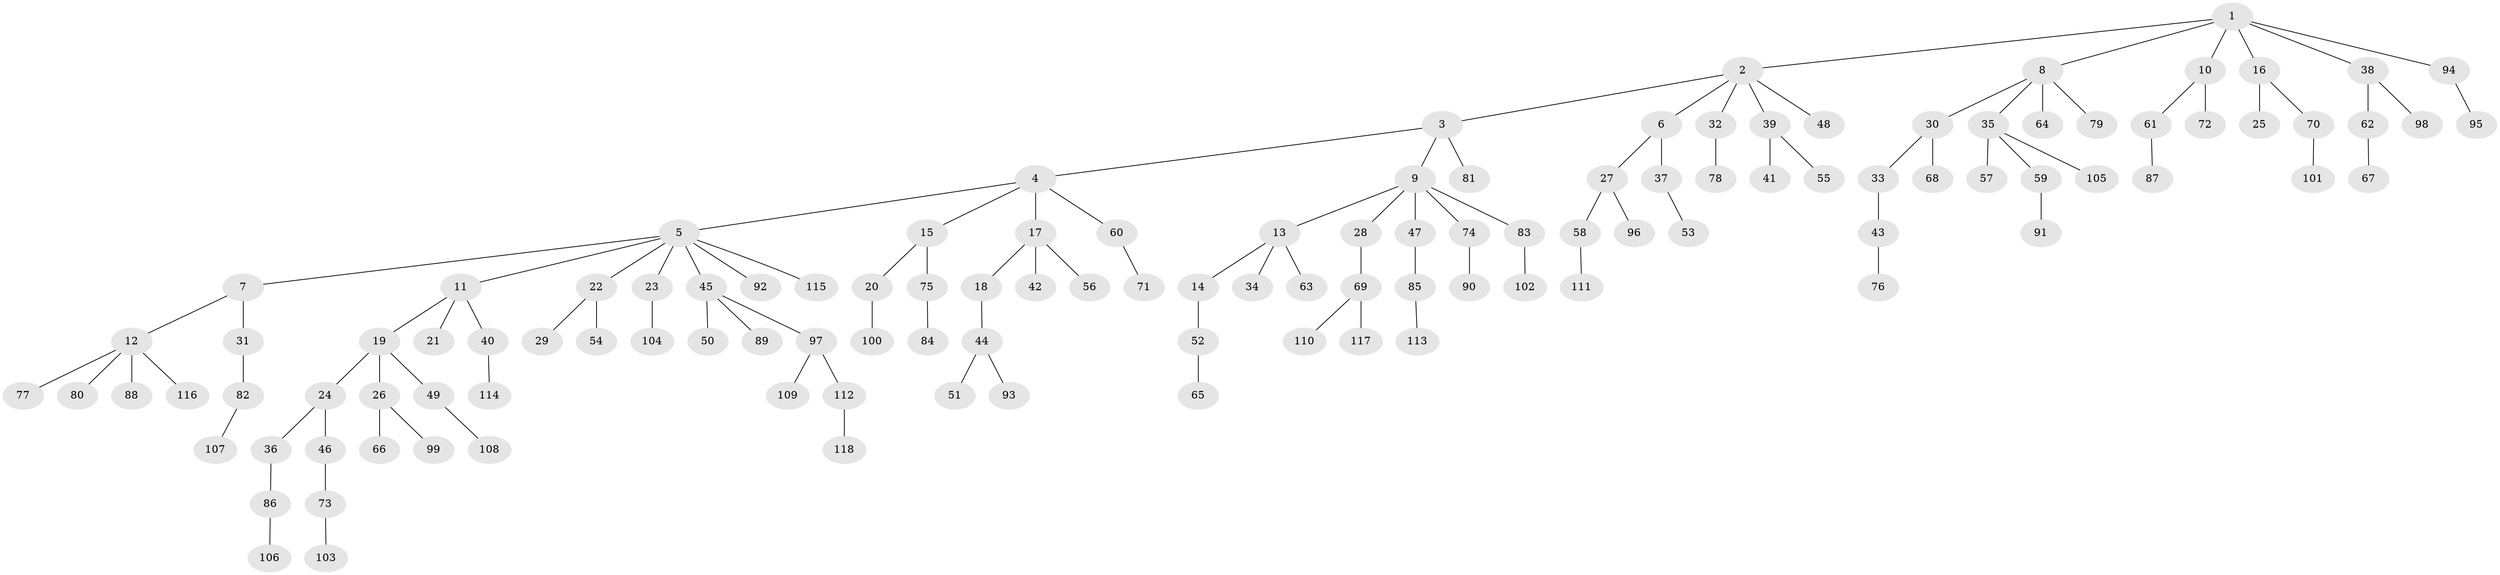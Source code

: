 // coarse degree distribution, {4: 0.02857142857142857, 2: 0.24285714285714285, 1: 0.6571428571428571, 3: 0.014285714285714285, 5: 0.02857142857142857, 29: 0.014285714285714285, 8: 0.014285714285714285}
// Generated by graph-tools (version 1.1) at 2025/57/03/04/25 21:57:10]
// undirected, 118 vertices, 117 edges
graph export_dot {
graph [start="1"]
  node [color=gray90,style=filled];
  1;
  2;
  3;
  4;
  5;
  6;
  7;
  8;
  9;
  10;
  11;
  12;
  13;
  14;
  15;
  16;
  17;
  18;
  19;
  20;
  21;
  22;
  23;
  24;
  25;
  26;
  27;
  28;
  29;
  30;
  31;
  32;
  33;
  34;
  35;
  36;
  37;
  38;
  39;
  40;
  41;
  42;
  43;
  44;
  45;
  46;
  47;
  48;
  49;
  50;
  51;
  52;
  53;
  54;
  55;
  56;
  57;
  58;
  59;
  60;
  61;
  62;
  63;
  64;
  65;
  66;
  67;
  68;
  69;
  70;
  71;
  72;
  73;
  74;
  75;
  76;
  77;
  78;
  79;
  80;
  81;
  82;
  83;
  84;
  85;
  86;
  87;
  88;
  89;
  90;
  91;
  92;
  93;
  94;
  95;
  96;
  97;
  98;
  99;
  100;
  101;
  102;
  103;
  104;
  105;
  106;
  107;
  108;
  109;
  110;
  111;
  112;
  113;
  114;
  115;
  116;
  117;
  118;
  1 -- 2;
  1 -- 8;
  1 -- 10;
  1 -- 16;
  1 -- 38;
  1 -- 94;
  2 -- 3;
  2 -- 6;
  2 -- 32;
  2 -- 39;
  2 -- 48;
  3 -- 4;
  3 -- 9;
  3 -- 81;
  4 -- 5;
  4 -- 15;
  4 -- 17;
  4 -- 60;
  5 -- 7;
  5 -- 11;
  5 -- 22;
  5 -- 23;
  5 -- 45;
  5 -- 92;
  5 -- 115;
  6 -- 27;
  6 -- 37;
  7 -- 12;
  7 -- 31;
  8 -- 30;
  8 -- 35;
  8 -- 64;
  8 -- 79;
  9 -- 13;
  9 -- 28;
  9 -- 47;
  9 -- 74;
  9 -- 83;
  10 -- 61;
  10 -- 72;
  11 -- 19;
  11 -- 21;
  11 -- 40;
  12 -- 77;
  12 -- 80;
  12 -- 88;
  12 -- 116;
  13 -- 14;
  13 -- 34;
  13 -- 63;
  14 -- 52;
  15 -- 20;
  15 -- 75;
  16 -- 25;
  16 -- 70;
  17 -- 18;
  17 -- 42;
  17 -- 56;
  18 -- 44;
  19 -- 24;
  19 -- 26;
  19 -- 49;
  20 -- 100;
  22 -- 29;
  22 -- 54;
  23 -- 104;
  24 -- 36;
  24 -- 46;
  26 -- 66;
  26 -- 99;
  27 -- 58;
  27 -- 96;
  28 -- 69;
  30 -- 33;
  30 -- 68;
  31 -- 82;
  32 -- 78;
  33 -- 43;
  35 -- 57;
  35 -- 59;
  35 -- 105;
  36 -- 86;
  37 -- 53;
  38 -- 62;
  38 -- 98;
  39 -- 41;
  39 -- 55;
  40 -- 114;
  43 -- 76;
  44 -- 51;
  44 -- 93;
  45 -- 50;
  45 -- 89;
  45 -- 97;
  46 -- 73;
  47 -- 85;
  49 -- 108;
  52 -- 65;
  58 -- 111;
  59 -- 91;
  60 -- 71;
  61 -- 87;
  62 -- 67;
  69 -- 110;
  69 -- 117;
  70 -- 101;
  73 -- 103;
  74 -- 90;
  75 -- 84;
  82 -- 107;
  83 -- 102;
  85 -- 113;
  86 -- 106;
  94 -- 95;
  97 -- 109;
  97 -- 112;
  112 -- 118;
}
